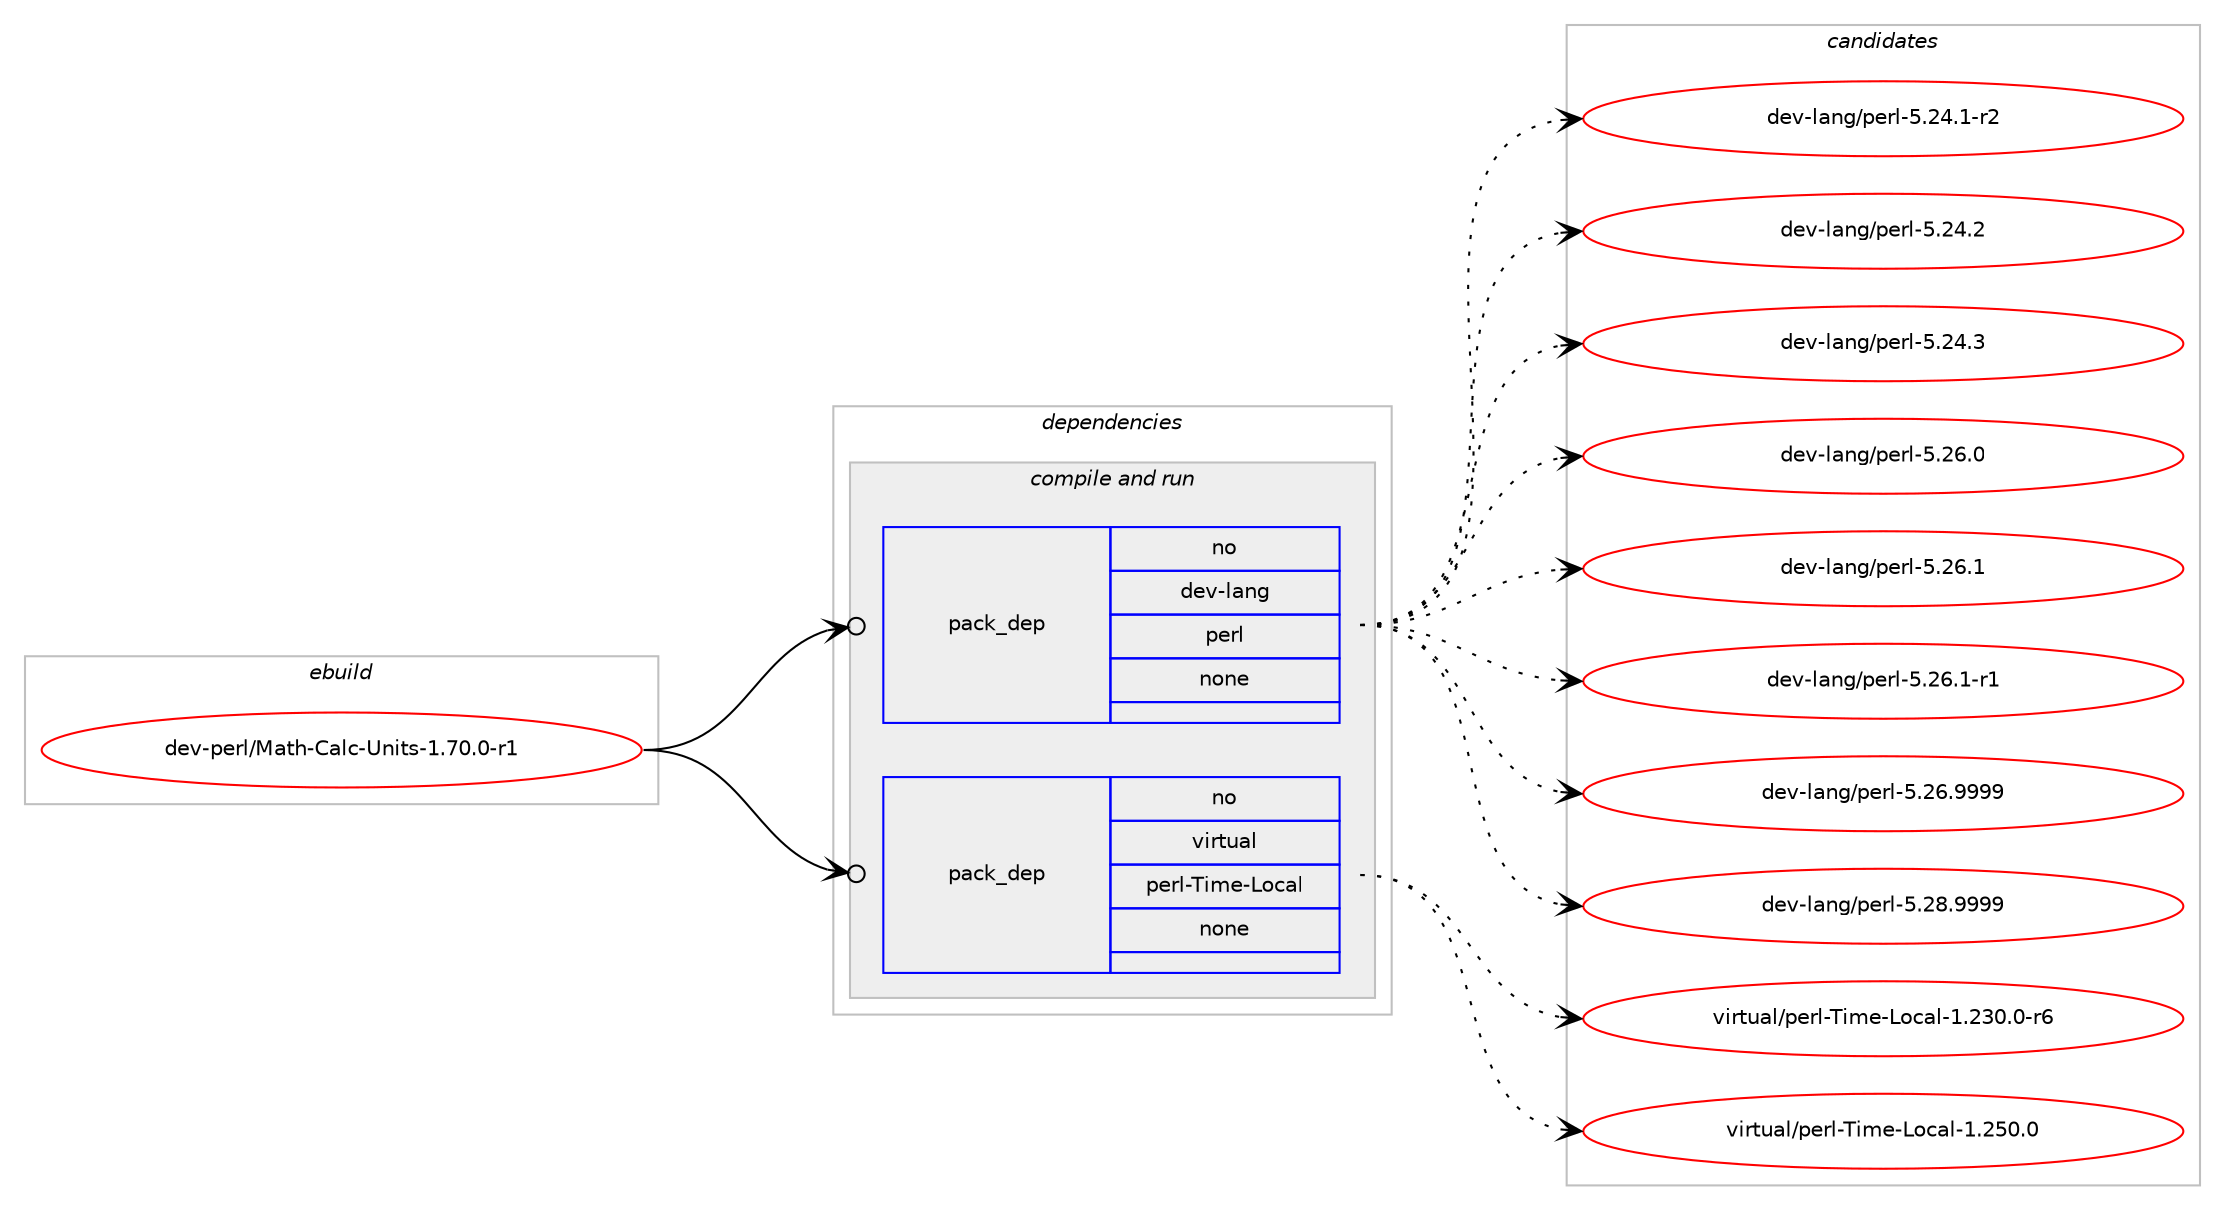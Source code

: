 digraph prolog {

# *************
# Graph options
# *************

newrank=true;
concentrate=true;
compound=true;
graph [rankdir=LR,fontname=Helvetica,fontsize=10,ranksep=1.5];#, ranksep=2.5, nodesep=0.2];
edge  [arrowhead=vee];
node  [fontname=Helvetica,fontsize=10];

# **********
# The ebuild
# **********

subgraph cluster_leftcol {
color=gray;
rank=same;
label=<<i>ebuild</i>>;
id [label="dev-perl/Math-Calc-Units-1.70.0-r1", color=red, width=4, href="../dev-perl/Math-Calc-Units-1.70.0-r1.svg"];
}

# ****************
# The dependencies
# ****************

subgraph cluster_midcol {
color=gray;
label=<<i>dependencies</i>>;
subgraph cluster_compile {
fillcolor="#eeeeee";
style=filled;
label=<<i>compile</i>>;
}
subgraph cluster_compileandrun {
fillcolor="#eeeeee";
style=filled;
label=<<i>compile and run</i>>;
subgraph pack102755 {
dependency134026 [label=<<TABLE BORDER="0" CELLBORDER="1" CELLSPACING="0" CELLPADDING="4" WIDTH="220"><TR><TD ROWSPAN="6" CELLPADDING="30">pack_dep</TD></TR><TR><TD WIDTH="110">no</TD></TR><TR><TD>dev-lang</TD></TR><TR><TD>perl</TD></TR><TR><TD>none</TD></TR><TR><TD></TD></TR></TABLE>>, shape=none, color=blue];
}
id:e -> dependency134026:w [weight=20,style="solid",arrowhead="odotvee"];
subgraph pack102756 {
dependency134027 [label=<<TABLE BORDER="0" CELLBORDER="1" CELLSPACING="0" CELLPADDING="4" WIDTH="220"><TR><TD ROWSPAN="6" CELLPADDING="30">pack_dep</TD></TR><TR><TD WIDTH="110">no</TD></TR><TR><TD>virtual</TD></TR><TR><TD>perl-Time-Local</TD></TR><TR><TD>none</TD></TR><TR><TD></TD></TR></TABLE>>, shape=none, color=blue];
}
id:e -> dependency134027:w [weight=20,style="solid",arrowhead="odotvee"];
}
subgraph cluster_run {
fillcolor="#eeeeee";
style=filled;
label=<<i>run</i>>;
}
}

# **************
# The candidates
# **************

subgraph cluster_choices {
rank=same;
color=gray;
label=<<i>candidates</i>>;

subgraph choice102755 {
color=black;
nodesep=1;
choice100101118451089711010347112101114108455346505246494511450 [label="dev-lang/perl-5.24.1-r2", color=red, width=4,href="../dev-lang/perl-5.24.1-r2.svg"];
choice10010111845108971101034711210111410845534650524650 [label="dev-lang/perl-5.24.2", color=red, width=4,href="../dev-lang/perl-5.24.2.svg"];
choice10010111845108971101034711210111410845534650524651 [label="dev-lang/perl-5.24.3", color=red, width=4,href="../dev-lang/perl-5.24.3.svg"];
choice10010111845108971101034711210111410845534650544648 [label="dev-lang/perl-5.26.0", color=red, width=4,href="../dev-lang/perl-5.26.0.svg"];
choice10010111845108971101034711210111410845534650544649 [label="dev-lang/perl-5.26.1", color=red, width=4,href="../dev-lang/perl-5.26.1.svg"];
choice100101118451089711010347112101114108455346505446494511449 [label="dev-lang/perl-5.26.1-r1", color=red, width=4,href="../dev-lang/perl-5.26.1-r1.svg"];
choice10010111845108971101034711210111410845534650544657575757 [label="dev-lang/perl-5.26.9999", color=red, width=4,href="../dev-lang/perl-5.26.9999.svg"];
choice10010111845108971101034711210111410845534650564657575757 [label="dev-lang/perl-5.28.9999", color=red, width=4,href="../dev-lang/perl-5.28.9999.svg"];
dependency134026:e -> choice100101118451089711010347112101114108455346505246494511450:w [style=dotted,weight="100"];
dependency134026:e -> choice10010111845108971101034711210111410845534650524650:w [style=dotted,weight="100"];
dependency134026:e -> choice10010111845108971101034711210111410845534650524651:w [style=dotted,weight="100"];
dependency134026:e -> choice10010111845108971101034711210111410845534650544648:w [style=dotted,weight="100"];
dependency134026:e -> choice10010111845108971101034711210111410845534650544649:w [style=dotted,weight="100"];
dependency134026:e -> choice100101118451089711010347112101114108455346505446494511449:w [style=dotted,weight="100"];
dependency134026:e -> choice10010111845108971101034711210111410845534650544657575757:w [style=dotted,weight="100"];
dependency134026:e -> choice10010111845108971101034711210111410845534650564657575757:w [style=dotted,weight="100"];
}
subgraph choice102756 {
color=black;
nodesep=1;
choice118105114116117971084711210111410845841051091014576111999710845494650514846484511454 [label="virtual/perl-Time-Local-1.230.0-r6", color=red, width=4,href="../virtual/perl-Time-Local-1.230.0-r6.svg"];
choice11810511411611797108471121011141084584105109101457611199971084549465053484648 [label="virtual/perl-Time-Local-1.250.0", color=red, width=4,href="../virtual/perl-Time-Local-1.250.0.svg"];
dependency134027:e -> choice118105114116117971084711210111410845841051091014576111999710845494650514846484511454:w [style=dotted,weight="100"];
dependency134027:e -> choice11810511411611797108471121011141084584105109101457611199971084549465053484648:w [style=dotted,weight="100"];
}
}

}
